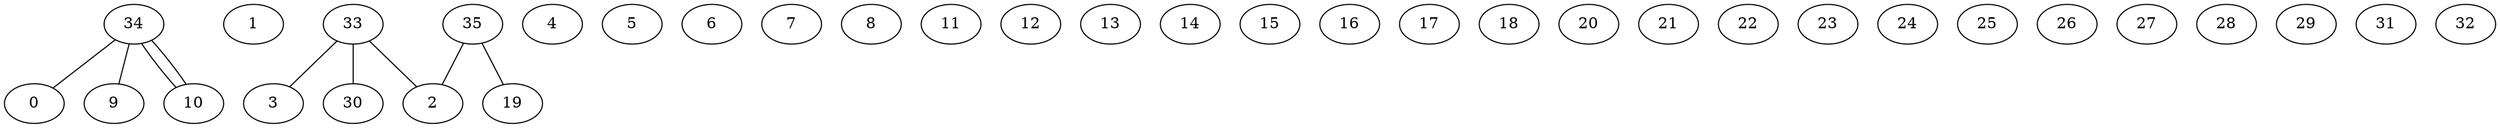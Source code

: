 graph G {
0;
1;
2;
3;
4;
5;
6;
7;
8;
9;
10;
11;
12;
13;
14;
15;
16;
17;
18;
19;
20;
21;
22;
23;
24;
25;
26;
27;
28;
29;
30;
31;
32;
33;
34;
35;
35--19 ;
35--2 ;
34--9 ;
34--10 ;
34--10 ;
34--0 ;
33--30 ;
33--3 ;
33--2 ;
}
